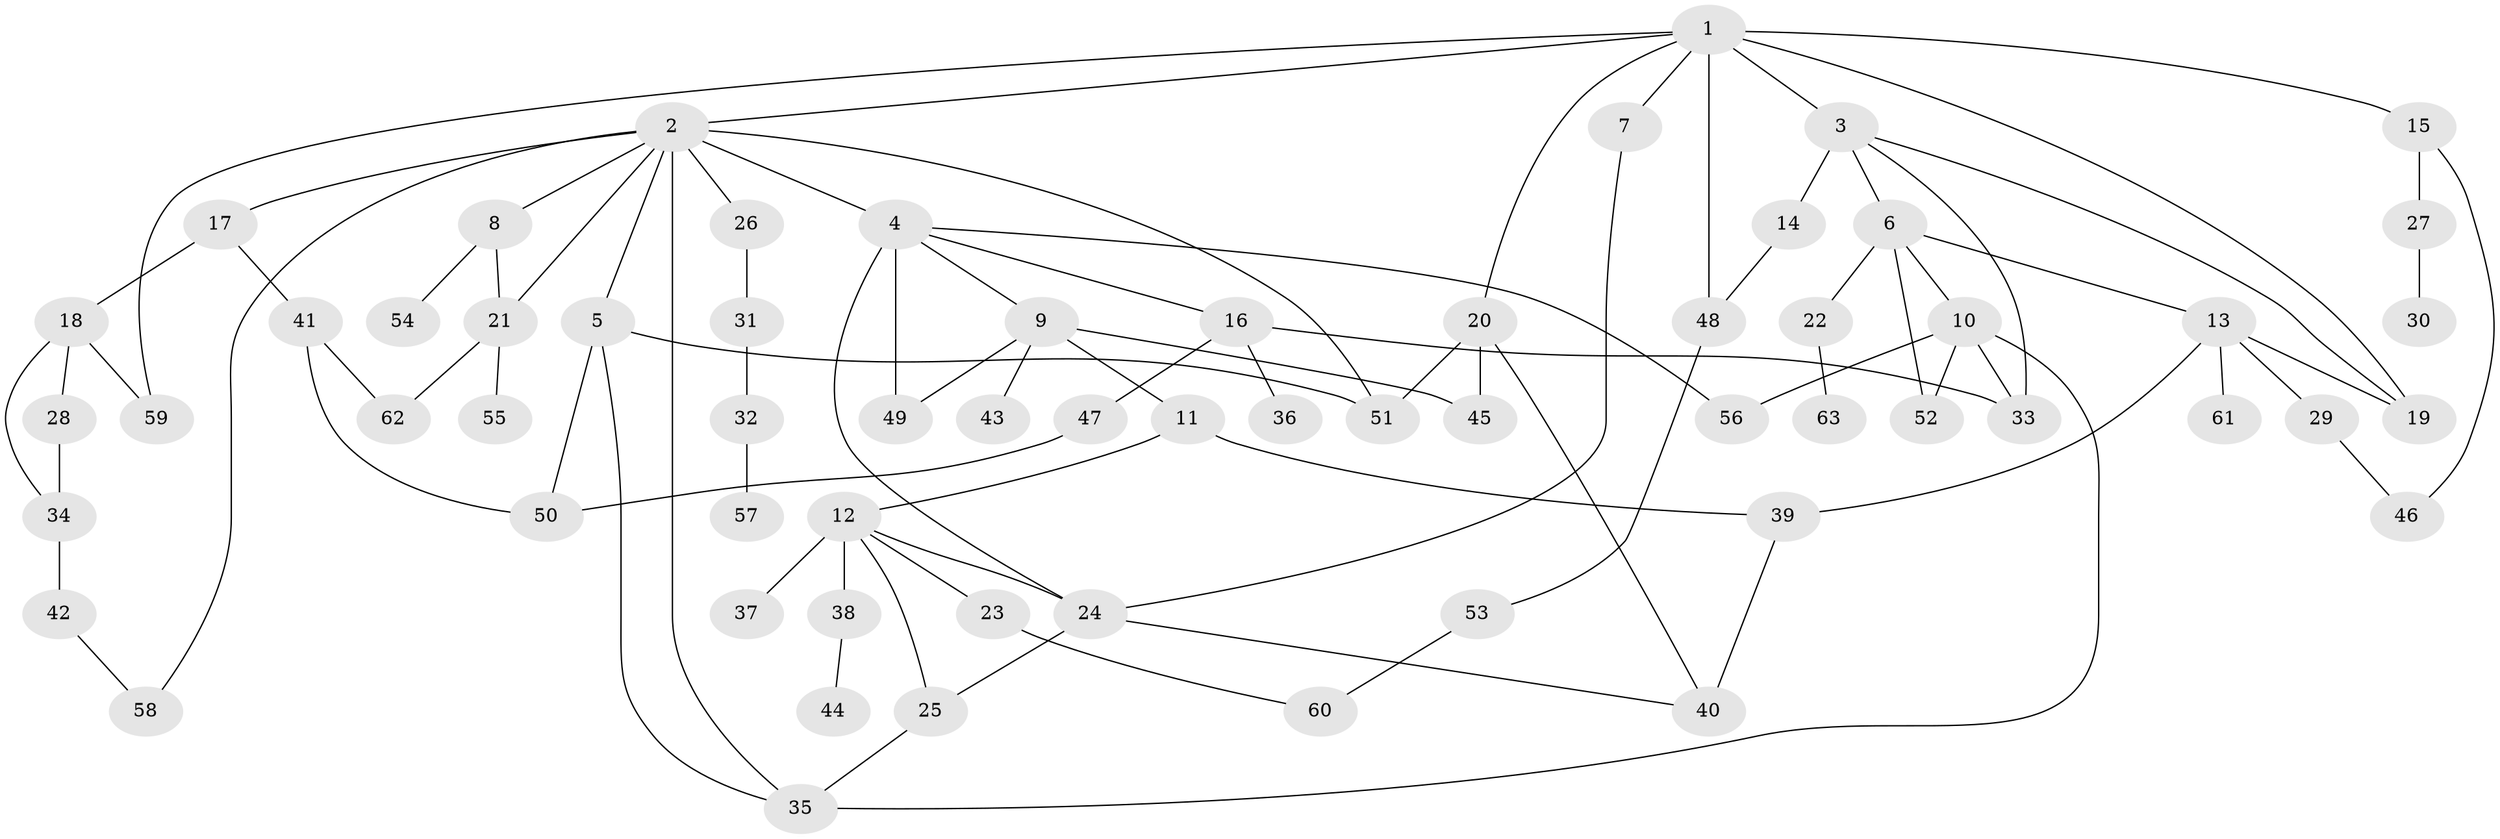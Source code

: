 // original degree distribution, {6: 0.04878048780487805, 9: 0.008130081300813009, 5: 0.04878048780487805, 2: 0.3333333333333333, 4: 0.06504065040650407, 1: 0.2682926829268293, 3: 0.22764227642276422}
// Generated by graph-tools (version 1.1) at 2025/34/03/09/25 02:34:05]
// undirected, 63 vertices, 91 edges
graph export_dot {
graph [start="1"]
  node [color=gray90,style=filled];
  1;
  2;
  3;
  4;
  5;
  6;
  7;
  8;
  9;
  10;
  11;
  12;
  13;
  14;
  15;
  16;
  17;
  18;
  19;
  20;
  21;
  22;
  23;
  24;
  25;
  26;
  27;
  28;
  29;
  30;
  31;
  32;
  33;
  34;
  35;
  36;
  37;
  38;
  39;
  40;
  41;
  42;
  43;
  44;
  45;
  46;
  47;
  48;
  49;
  50;
  51;
  52;
  53;
  54;
  55;
  56;
  57;
  58;
  59;
  60;
  61;
  62;
  63;
  1 -- 2 [weight=1.0];
  1 -- 3 [weight=2.0];
  1 -- 7 [weight=1.0];
  1 -- 15 [weight=1.0];
  1 -- 19 [weight=1.0];
  1 -- 20 [weight=1.0];
  1 -- 48 [weight=1.0];
  1 -- 59 [weight=1.0];
  2 -- 4 [weight=2.0];
  2 -- 5 [weight=1.0];
  2 -- 8 [weight=1.0];
  2 -- 17 [weight=1.0];
  2 -- 21 [weight=1.0];
  2 -- 26 [weight=1.0];
  2 -- 35 [weight=1.0];
  2 -- 51 [weight=1.0];
  2 -- 58 [weight=1.0];
  3 -- 6 [weight=1.0];
  3 -- 14 [weight=1.0];
  3 -- 19 [weight=1.0];
  3 -- 33 [weight=1.0];
  4 -- 9 [weight=1.0];
  4 -- 16 [weight=1.0];
  4 -- 24 [weight=1.0];
  4 -- 49 [weight=1.0];
  4 -- 56 [weight=1.0];
  5 -- 35 [weight=1.0];
  5 -- 50 [weight=2.0];
  5 -- 51 [weight=1.0];
  6 -- 10 [weight=1.0];
  6 -- 13 [weight=1.0];
  6 -- 22 [weight=1.0];
  6 -- 52 [weight=1.0];
  7 -- 24 [weight=1.0];
  8 -- 21 [weight=1.0];
  8 -- 54 [weight=1.0];
  9 -- 11 [weight=2.0];
  9 -- 43 [weight=1.0];
  9 -- 45 [weight=1.0];
  9 -- 49 [weight=1.0];
  10 -- 33 [weight=1.0];
  10 -- 35 [weight=1.0];
  10 -- 52 [weight=1.0];
  10 -- 56 [weight=1.0];
  11 -- 12 [weight=1.0];
  11 -- 39 [weight=1.0];
  12 -- 23 [weight=1.0];
  12 -- 24 [weight=1.0];
  12 -- 25 [weight=1.0];
  12 -- 37 [weight=1.0];
  12 -- 38 [weight=1.0];
  13 -- 19 [weight=1.0];
  13 -- 29 [weight=1.0];
  13 -- 39 [weight=1.0];
  13 -- 61 [weight=1.0];
  14 -- 48 [weight=1.0];
  15 -- 27 [weight=1.0];
  15 -- 46 [weight=1.0];
  16 -- 33 [weight=1.0];
  16 -- 36 [weight=1.0];
  16 -- 47 [weight=1.0];
  17 -- 18 [weight=2.0];
  17 -- 41 [weight=1.0];
  18 -- 28 [weight=1.0];
  18 -- 34 [weight=1.0];
  18 -- 59 [weight=1.0];
  20 -- 40 [weight=1.0];
  20 -- 45 [weight=1.0];
  20 -- 51 [weight=1.0];
  21 -- 55 [weight=1.0];
  21 -- 62 [weight=1.0];
  22 -- 63 [weight=1.0];
  23 -- 60 [weight=1.0];
  24 -- 25 [weight=1.0];
  24 -- 40 [weight=1.0];
  25 -- 35 [weight=1.0];
  26 -- 31 [weight=1.0];
  27 -- 30 [weight=1.0];
  28 -- 34 [weight=1.0];
  29 -- 46 [weight=1.0];
  31 -- 32 [weight=1.0];
  32 -- 57 [weight=1.0];
  34 -- 42 [weight=2.0];
  38 -- 44 [weight=1.0];
  39 -- 40 [weight=1.0];
  41 -- 50 [weight=1.0];
  41 -- 62 [weight=1.0];
  42 -- 58 [weight=1.0];
  47 -- 50 [weight=2.0];
  48 -- 53 [weight=1.0];
  53 -- 60 [weight=1.0];
}
